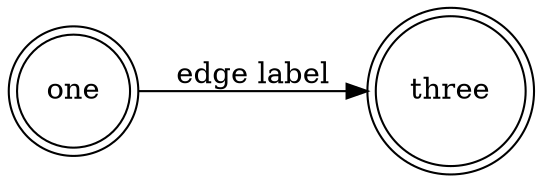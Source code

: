 digraph {
    graph [rankdir=LR];
    node [shape=doublecircle];
    1 [label=one];
    3 [label=three];
    1 -> 3 [label="edge label"];
}
